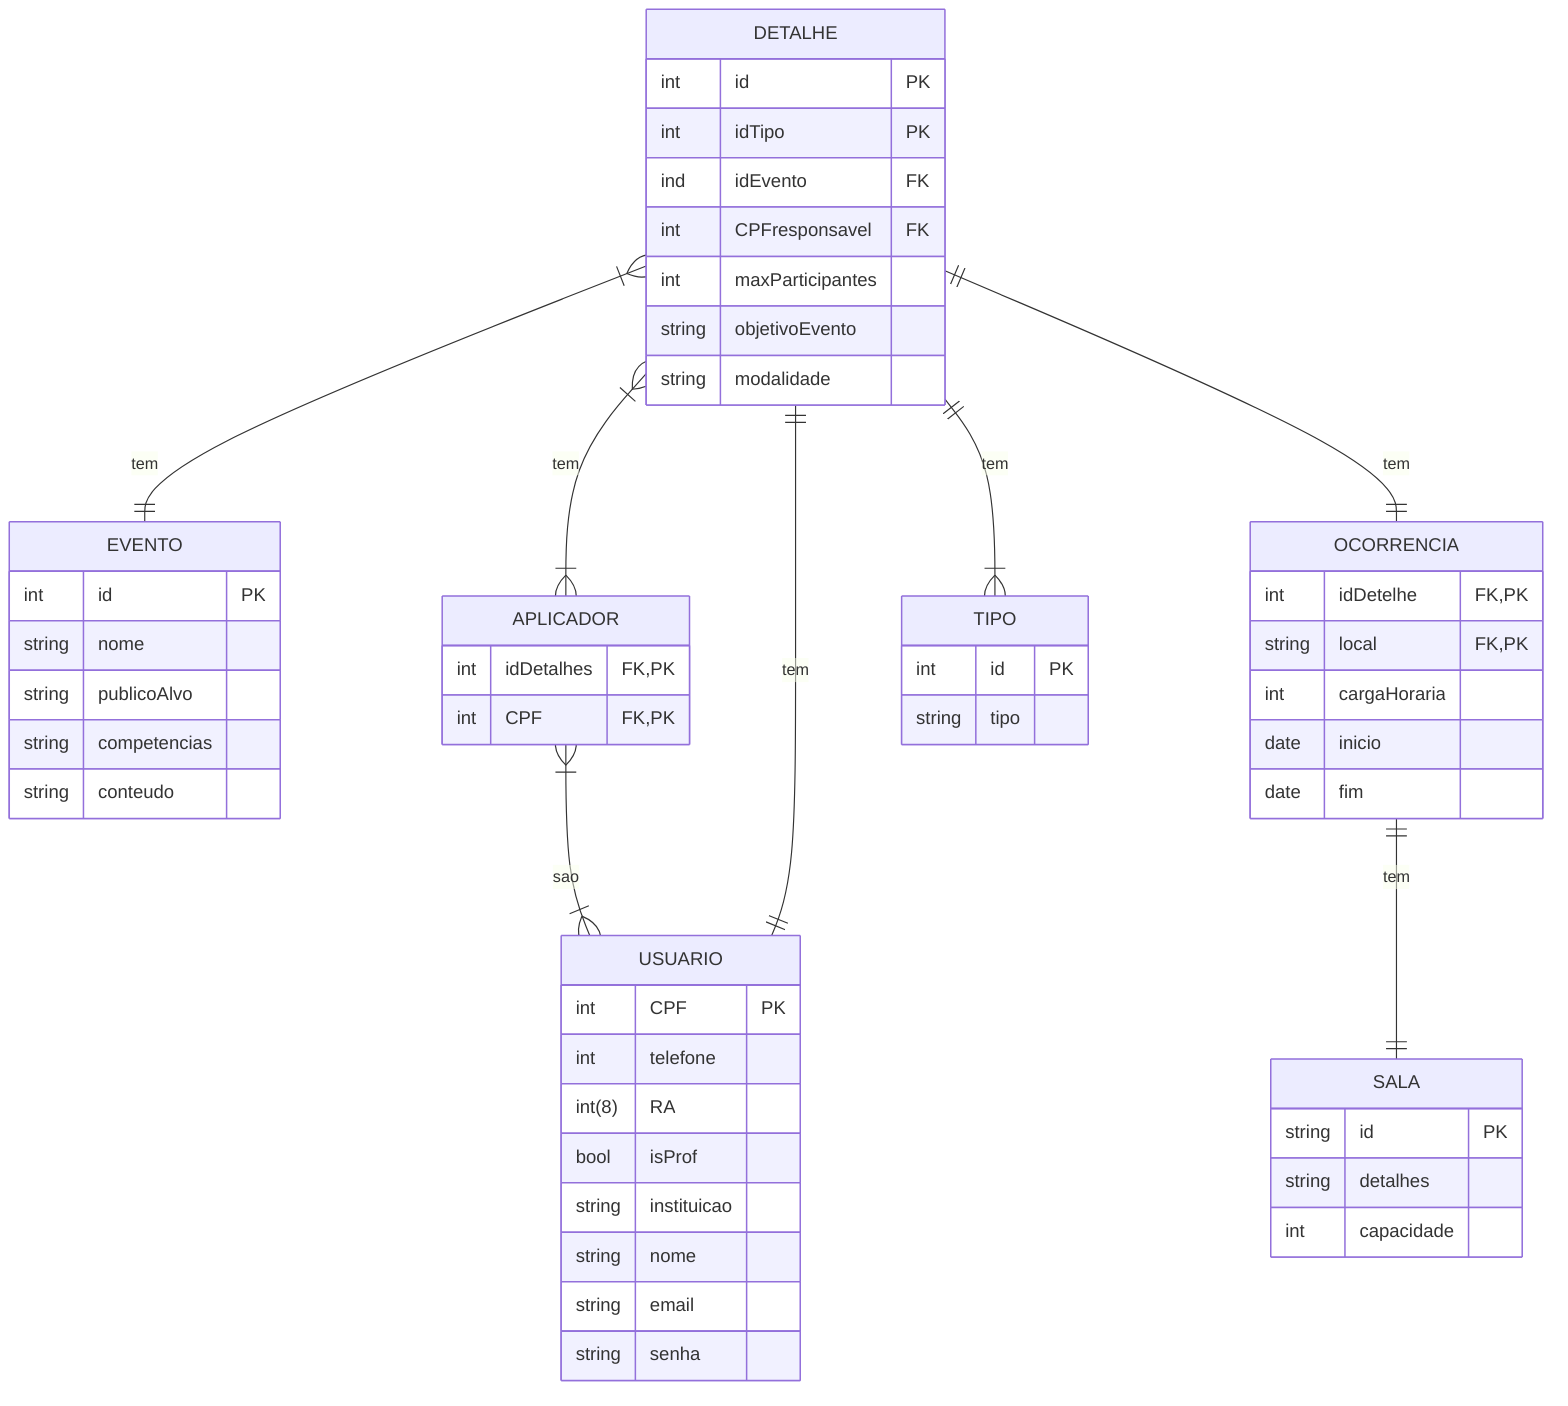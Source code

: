 erDiagram
    USUARIO{
        int    CPF PK
        int    telefone
        int(8) RA
        bool   isProf
        string instituicao
        string nome
        string email
        string senha
    }

    EVENTO{
        int    id           PK
        string nome
        string publicoAlvo
        string competencias
        string conteudo
    }

    OCORRENCIA{
        int     idDetelhe   FK,PK
        string  local       FK,PK
        int     cargaHoraria
        date    inicio
        date    fim
    }

    DETALHE{
        int    id               PK
        int    idTipo           PK
        ind    idEvento         FK
        int    CPFresponsavel   FK 
        int    maxParticipantes
        string objetivoEvento
        string modalidade
    }

    APLICADOR{
        int idDetalhes FK,PK
        int CPF        FK,PK
    }

    SALA{
        string id           PK
        string detalhes
        int    capacidade
    }

    TIPO{
        int    id   PK
        string tipo
    }



    APLICADOR }|--|{ USUARIO : sao

    OCORRENCIA ||--|| SALA : tem

    DETALHE }|--|| EVENTO : tem
    DETALHE }|--|{ APLICADOR : tem
    DETALHE ||--|| USUARIO : tem
    DETALHE ||--|| OCORRENCIA : tem
    DETALHE ||--|{ TIPO : tem
